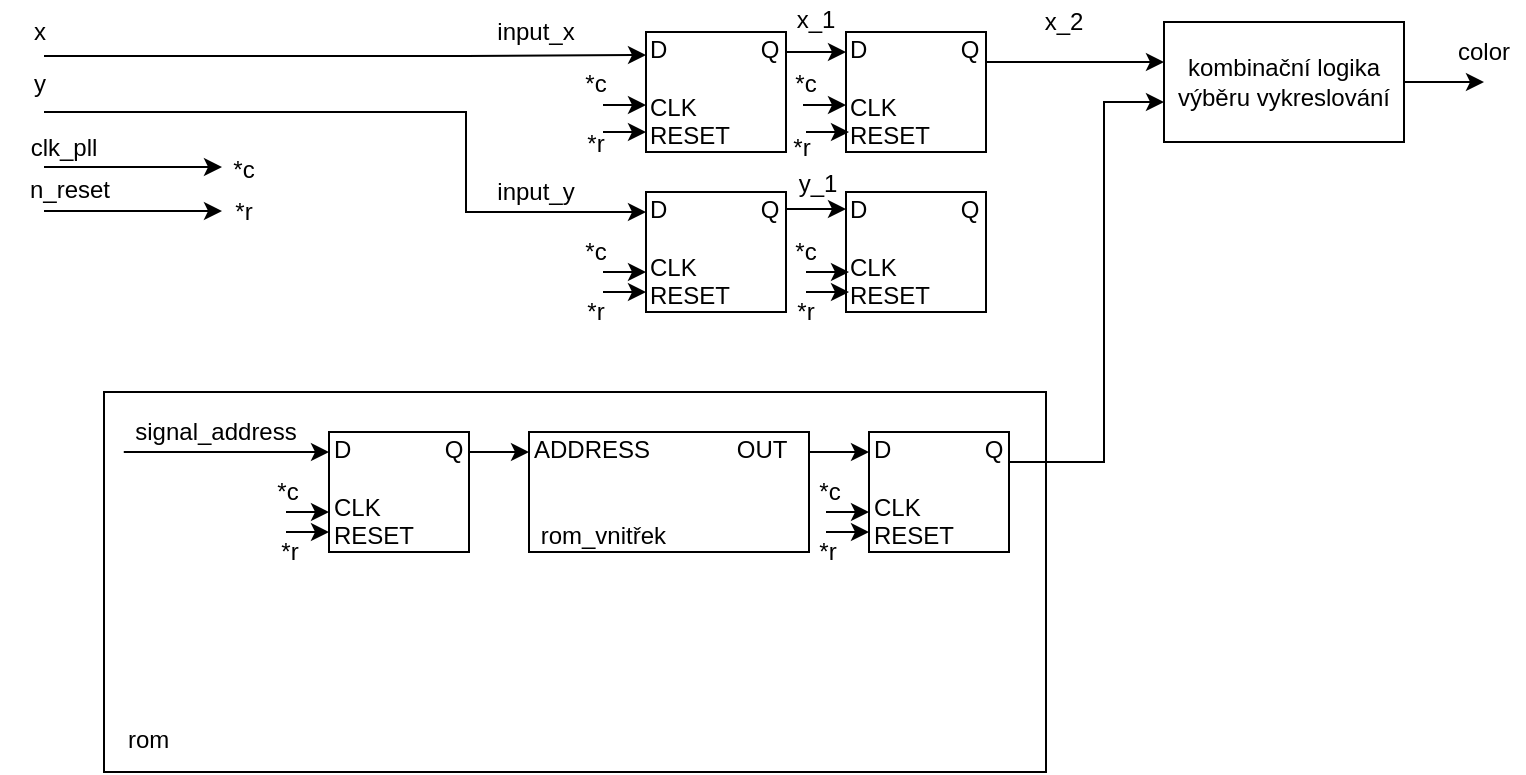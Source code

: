 <mxfile version="12.4.1" type="device" pages="1"><diagram id="Pk1GW9muj-ijmx9C6dgg" name="Page-1"><mxGraphModel dx="442" dy="685" grid="1" gridSize="10" guides="1" tooltips="1" connect="1" arrows="1" fold="1" page="1" pageScale="1" pageWidth="827" pageHeight="1169" math="0" shadow="0"><root><mxCell id="0"/><mxCell id="1" parent="0"/><mxCell id="eW8avVjr-BbtLighvr5B-111" value="&lt;br&gt;&lt;br&gt;&lt;br&gt;&lt;br&gt;&lt;br&gt;&lt;br&gt;&lt;br&gt;&lt;div&gt;&lt;span&gt;&lt;br&gt;&lt;/span&gt;&lt;/div&gt;&lt;div&gt;&lt;span&gt;&lt;br&gt;&lt;/span&gt;&lt;/div&gt;&lt;div&gt;&lt;span&gt;&lt;br&gt;&lt;/span&gt;&lt;/div&gt;&lt;div&gt;&lt;span&gt;&lt;br&gt;&lt;/span&gt;&lt;/div&gt;&lt;div&gt;&lt;span&gt;&amp;nbsp; &amp;nbsp;rom&lt;/span&gt;&lt;br&gt;&lt;/div&gt;" style="rounded=0;whiteSpace=wrap;html=1;align=left;" vertex="1" parent="1"><mxGeometry x="80" y="270" width="471" height="190" as="geometry"/></mxCell><mxCell id="eW8avVjr-BbtLighvr5B-2" value="ADDRESS&amp;nbsp; &amp;nbsp; &amp;nbsp; &amp;nbsp; &amp;nbsp; &amp;nbsp; &amp;nbsp;OUT&amp;nbsp; &amp;nbsp; &amp;nbsp;&lt;br&gt;&amp;nbsp; &amp;nbsp; &amp;nbsp; &amp;nbsp; &amp;nbsp; &amp;nbsp; &amp;nbsp; &amp;nbsp; &amp;nbsp; &amp;nbsp; &amp;nbsp; &amp;nbsp; &amp;nbsp; &amp;nbsp; &amp;nbsp; &amp;nbsp; &amp;nbsp;&amp;nbsp;&lt;br&gt;&amp;nbsp;rom_vnitřek&amp;nbsp; &amp;nbsp; &amp;nbsp;" style="rounded=0;whiteSpace=wrap;html=1;align=left;" vertex="1" parent="1"><mxGeometry x="292.5" y="290" width="140" height="60" as="geometry"/></mxCell><mxCell id="eW8avVjr-BbtLighvr5B-6" value="D&amp;nbsp; &amp;nbsp; &amp;nbsp; &amp;nbsp; &amp;nbsp; &amp;nbsp; &amp;nbsp; Q&lt;br&gt;&lt;br&gt;CLK&lt;br&gt;RESET" style="rounded=0;whiteSpace=wrap;html=1;align=left;" vertex="1" parent="1"><mxGeometry x="351" y="90" width="70" height="60" as="geometry"/></mxCell><mxCell id="eW8avVjr-BbtLighvr5B-117" style="edgeStyle=orthogonalEdgeStyle;rounded=0;orthogonalLoop=1;jettySize=auto;html=1;exitX=1;exitY=0.25;exitDx=0;exitDy=0;" edge="1" parent="1" source="eW8avVjr-BbtLighvr5B-8"><mxGeometry relative="1" as="geometry"><mxPoint x="610" y="105" as="targetPoint"/><Array as="points"><mxPoint x="610" y="105"/></Array></mxGeometry></mxCell><mxCell id="eW8avVjr-BbtLighvr5B-8" value="D&amp;nbsp; &amp;nbsp; &amp;nbsp; &amp;nbsp; &amp;nbsp; &amp;nbsp; &amp;nbsp; Q&lt;br&gt;&lt;br&gt;CLK&lt;br&gt;RESET" style="rounded=0;whiteSpace=wrap;html=1;align=left;" vertex="1" parent="1"><mxGeometry x="451" y="90" width="70" height="60" as="geometry"/></mxCell><mxCell id="eW8avVjr-BbtLighvr5B-10" value="D&amp;nbsp; &amp;nbsp; &amp;nbsp; &amp;nbsp; &amp;nbsp; &amp;nbsp; &amp;nbsp; Q&lt;br&gt;&lt;br&gt;CLK&lt;br&gt;RESET" style="rounded=0;whiteSpace=wrap;html=1;align=left;" vertex="1" parent="1"><mxGeometry x="351" y="170" width="70" height="60" as="geometry"/></mxCell><mxCell id="eW8avVjr-BbtLighvr5B-12" value="D&amp;nbsp; &amp;nbsp; &amp;nbsp; &amp;nbsp; &amp;nbsp; &amp;nbsp; &amp;nbsp; Q&lt;br&gt;&lt;br&gt;CLK&lt;br&gt;RESET" style="rounded=0;whiteSpace=wrap;html=1;align=left;" vertex="1" parent="1"><mxGeometry x="451" y="170" width="70" height="60" as="geometry"/></mxCell><mxCell id="eW8avVjr-BbtLighvr5B-43" style="edgeStyle=orthogonalEdgeStyle;rounded=0;orthogonalLoop=1;jettySize=auto;html=1;" edge="1" parent="1" target="eW8avVjr-BbtLighvr5B-10"><mxGeometry relative="1" as="geometry"><mxPoint x="50" y="130" as="sourcePoint"/><mxPoint x="321" y="180" as="targetPoint"/><Array as="points"><mxPoint x="261" y="180"/></Array></mxGeometry></mxCell><mxCell id="eW8avVjr-BbtLighvr5B-46" value="" style="endArrow=classic;html=1;" edge="1" parent="1"><mxGeometry width="50" height="50" relative="1" as="geometry"><mxPoint x="431" y="210" as="sourcePoint"/><mxPoint x="452.5" y="210" as="targetPoint"/></mxGeometry></mxCell><mxCell id="eW8avVjr-BbtLighvr5B-47" value="" style="endArrow=classic;html=1;" edge="1" parent="1"><mxGeometry width="50" height="50" relative="1" as="geometry"><mxPoint x="431" y="220" as="sourcePoint"/><mxPoint x="452.5" y="220" as="targetPoint"/></mxGeometry></mxCell><mxCell id="eW8avVjr-BbtLighvr5B-49" value="" style="endArrow=classic;html=1;" edge="1" parent="1"><mxGeometry width="50" height="50" relative="1" as="geometry"><mxPoint x="429.5" y="126.5" as="sourcePoint"/><mxPoint x="451" y="126.5" as="targetPoint"/></mxGeometry></mxCell><mxCell id="eW8avVjr-BbtLighvr5B-50" value="" style="endArrow=classic;html=1;" edge="1" parent="1"><mxGeometry width="50" height="50" relative="1" as="geometry"><mxPoint x="329.5" y="210" as="sourcePoint"/><mxPoint x="351" y="210" as="targetPoint"/></mxGeometry></mxCell><mxCell id="eW8avVjr-BbtLighvr5B-51" value="" style="endArrow=classic;html=1;" edge="1" parent="1"><mxGeometry width="50" height="50" relative="1" as="geometry"><mxPoint x="329.5" y="220" as="sourcePoint"/><mxPoint x="351" y="220" as="targetPoint"/></mxGeometry></mxCell><mxCell id="eW8avVjr-BbtLighvr5B-57" value="" style="endArrow=classic;html=1;" edge="1" parent="1"><mxGeometry width="50" height="50" relative="1" as="geometry"><mxPoint x="431" y="140" as="sourcePoint"/><mxPoint x="452.5" y="140" as="targetPoint"/></mxGeometry></mxCell><mxCell id="eW8avVjr-BbtLighvr5B-59" value="" style="endArrow=classic;html=1;" edge="1" parent="1"><mxGeometry width="50" height="50" relative="1" as="geometry"><mxPoint x="329.5" y="140" as="sourcePoint"/><mxPoint x="351" y="140" as="targetPoint"/></mxGeometry></mxCell><mxCell id="eW8avVjr-BbtLighvr5B-60" value="" style="endArrow=classic;html=1;" edge="1" parent="1"><mxGeometry width="50" height="50" relative="1" as="geometry"><mxPoint x="329.5" y="126.5" as="sourcePoint"/><mxPoint x="351" y="126.5" as="targetPoint"/></mxGeometry></mxCell><mxCell id="eW8avVjr-BbtLighvr5B-66" value="" style="endArrow=classic;html=1;" edge="1" parent="1"><mxGeometry width="50" height="50" relative="1" as="geometry"><mxPoint x="421" y="100" as="sourcePoint"/><mxPoint x="451" y="100" as="targetPoint"/></mxGeometry></mxCell><mxCell id="eW8avVjr-BbtLighvr5B-68" value="" style="endArrow=classic;html=1;" edge="1" parent="1"><mxGeometry width="50" height="50" relative="1" as="geometry"><mxPoint x="421" y="178.5" as="sourcePoint"/><mxPoint x="451" y="178.5" as="targetPoint"/></mxGeometry></mxCell><mxCell id="eW8avVjr-BbtLighvr5B-72" value="input_x" style="text;html=1;strokeColor=none;fillColor=none;align=center;verticalAlign=middle;whiteSpace=wrap;rounded=0;" vertex="1" parent="1"><mxGeometry x="276" y="80" width="40" height="20" as="geometry"/></mxCell><mxCell id="eW8avVjr-BbtLighvr5B-73" value="x_1" style="text;html=1;strokeColor=none;fillColor=none;align=center;verticalAlign=middle;whiteSpace=wrap;rounded=0;" vertex="1" parent="1"><mxGeometry x="415.5" y="74" width="40" height="20" as="geometry"/></mxCell><mxCell id="eW8avVjr-BbtLighvr5B-91" value="*c" style="text;html=1;strokeColor=none;fillColor=none;align=center;verticalAlign=middle;whiteSpace=wrap;rounded=0;" vertex="1" parent="1"><mxGeometry x="306" y="190" width="40" height="20" as="geometry"/></mxCell><mxCell id="eW8avVjr-BbtLighvr5B-92" value="*c" style="text;html=1;strokeColor=none;fillColor=none;align=center;verticalAlign=middle;whiteSpace=wrap;rounded=0;" vertex="1" parent="1"><mxGeometry x="306" y="106" width="40" height="20" as="geometry"/></mxCell><mxCell id="eW8avVjr-BbtLighvr5B-93" value="*c" style="text;html=1;strokeColor=none;fillColor=none;align=center;verticalAlign=middle;whiteSpace=wrap;rounded=0;" vertex="1" parent="1"><mxGeometry x="411" y="106" width="40" height="20" as="geometry"/></mxCell><mxCell id="eW8avVjr-BbtLighvr5B-95" value="*c" style="text;html=1;strokeColor=none;fillColor=none;align=center;verticalAlign=middle;whiteSpace=wrap;rounded=0;" vertex="1" parent="1"><mxGeometry x="411" y="190" width="40" height="20" as="geometry"/></mxCell><mxCell id="eW8avVjr-BbtLighvr5B-97" value="*r" style="text;html=1;strokeColor=none;fillColor=none;align=center;verticalAlign=middle;whiteSpace=wrap;rounded=0;" vertex="1" parent="1"><mxGeometry x="306" y="220" width="40" height="20" as="geometry"/></mxCell><mxCell id="eW8avVjr-BbtLighvr5B-98" value="*r" style="text;html=1;strokeColor=none;fillColor=none;align=center;verticalAlign=middle;whiteSpace=wrap;rounded=0;" vertex="1" parent="1"><mxGeometry x="306" y="136" width="40" height="20" as="geometry"/></mxCell><mxCell id="eW8avVjr-BbtLighvr5B-99" value="*r" style="text;html=1;strokeColor=none;fillColor=none;align=center;verticalAlign=middle;whiteSpace=wrap;rounded=0;" vertex="1" parent="1"><mxGeometry x="411" y="220" width="40" height="20" as="geometry"/></mxCell><mxCell id="eW8avVjr-BbtLighvr5B-102" value="*r" style="text;html=1;strokeColor=none;fillColor=none;align=center;verticalAlign=middle;whiteSpace=wrap;rounded=0;" vertex="1" parent="1"><mxGeometry x="408.5" y="138" width="40" height="20" as="geometry"/></mxCell><mxCell id="eW8avVjr-BbtLighvr5B-107" style="edgeStyle=orthogonalEdgeStyle;rounded=0;orthogonalLoop=1;jettySize=auto;html=1;" edge="1" parent="1"><mxGeometry relative="1" as="geometry"><mxPoint x="50" y="102" as="sourcePoint"/><mxPoint x="351" y="101.5" as="targetPoint"/><Array as="points"><mxPoint x="261" y="101.5"/></Array></mxGeometry></mxCell><mxCell id="eW8avVjr-BbtLighvr5B-109" value="D&amp;nbsp; &amp;nbsp; &amp;nbsp; &amp;nbsp; &amp;nbsp; &amp;nbsp; &amp;nbsp; Q&lt;br&gt;&lt;br&gt;CLK&lt;br&gt;RESET" style="rounded=0;whiteSpace=wrap;html=1;align=left;" vertex="1" parent="1"><mxGeometry x="192.5" y="290" width="70" height="60" as="geometry"/></mxCell><mxCell id="eW8avVjr-BbtLighvr5B-116" style="edgeStyle=orthogonalEdgeStyle;rounded=0;orthogonalLoop=1;jettySize=auto;html=1;exitX=1;exitY=0.25;exitDx=0;exitDy=0;" edge="1" parent="1" source="eW8avVjr-BbtLighvr5B-110"><mxGeometry relative="1" as="geometry"><mxPoint x="610" y="125" as="targetPoint"/><Array as="points"><mxPoint x="580" y="305"/><mxPoint x="580" y="125"/></Array></mxGeometry></mxCell><mxCell id="eW8avVjr-BbtLighvr5B-110" value="D&amp;nbsp; &amp;nbsp; &amp;nbsp; &amp;nbsp; &amp;nbsp; &amp;nbsp; &amp;nbsp; Q&lt;br&gt;&lt;br&gt;CLK&lt;br&gt;RESET" style="rounded=0;whiteSpace=wrap;html=1;align=left;" vertex="1" parent="1"><mxGeometry x="462.5" y="290" width="70" height="60" as="geometry"/></mxCell><mxCell id="eW8avVjr-BbtLighvr5B-112" value="" style="endArrow=classic;html=1;" edge="1" parent="1"><mxGeometry width="50" height="50" relative="1" as="geometry"><mxPoint x="262.5" y="300" as="sourcePoint"/><mxPoint x="292.5" y="300" as="targetPoint"/></mxGeometry></mxCell><mxCell id="eW8avVjr-BbtLighvr5B-113" value="" style="endArrow=classic;html=1;" edge="1" parent="1"><mxGeometry width="50" height="50" relative="1" as="geometry"><mxPoint x="432.5" y="300" as="sourcePoint"/><mxPoint x="462.5" y="300" as="targetPoint"/></mxGeometry></mxCell><mxCell id="eW8avVjr-BbtLighvr5B-126" style="edgeStyle=orthogonalEdgeStyle;rounded=0;orthogonalLoop=1;jettySize=auto;html=1;exitX=1;exitY=0.5;exitDx=0;exitDy=0;" edge="1" parent="1" source="eW8avVjr-BbtLighvr5B-114"><mxGeometry relative="1" as="geometry"><mxPoint x="770" y="115" as="targetPoint"/></mxGeometry></mxCell><mxCell id="eW8avVjr-BbtLighvr5B-114" value="kombinační logika výběru vykreslování" style="rounded=0;whiteSpace=wrap;html=1;" vertex="1" parent="1"><mxGeometry x="610" y="85" width="120" height="60" as="geometry"/></mxCell><mxCell id="eW8avVjr-BbtLighvr5B-118" value="" style="endArrow=classic;html=1;" edge="1" parent="1"><mxGeometry width="50" height="50" relative="1" as="geometry"><mxPoint x="171" y="330" as="sourcePoint"/><mxPoint x="192.5" y="330" as="targetPoint"/></mxGeometry></mxCell><mxCell id="eW8avVjr-BbtLighvr5B-119" value="" style="endArrow=classic;html=1;" edge="1" parent="1"><mxGeometry width="50" height="50" relative="1" as="geometry"><mxPoint x="171" y="340" as="sourcePoint"/><mxPoint x="192.5" y="340" as="targetPoint"/></mxGeometry></mxCell><mxCell id="eW8avVjr-BbtLighvr5B-120" value="*c" style="text;html=1;strokeColor=none;fillColor=none;align=center;verticalAlign=middle;whiteSpace=wrap;rounded=0;" vertex="1" parent="1"><mxGeometry x="151.5" y="310" width="40" height="20" as="geometry"/></mxCell><mxCell id="eW8avVjr-BbtLighvr5B-121" value="*r" style="text;html=1;strokeColor=none;fillColor=none;align=center;verticalAlign=middle;whiteSpace=wrap;rounded=0;" vertex="1" parent="1"><mxGeometry x="152.5" y="340" width="40" height="20" as="geometry"/></mxCell><mxCell id="eW8avVjr-BbtLighvr5B-122" value="" style="endArrow=classic;html=1;" edge="1" parent="1"><mxGeometry width="50" height="50" relative="1" as="geometry"><mxPoint x="441" y="330" as="sourcePoint"/><mxPoint x="462.5" y="330" as="targetPoint"/></mxGeometry></mxCell><mxCell id="eW8avVjr-BbtLighvr5B-123" value="" style="endArrow=classic;html=1;" edge="1" parent="1"><mxGeometry width="50" height="50" relative="1" as="geometry"><mxPoint x="441" y="340" as="sourcePoint"/><mxPoint x="462.5" y="340" as="targetPoint"/></mxGeometry></mxCell><mxCell id="eW8avVjr-BbtLighvr5B-124" value="*c" style="text;html=1;strokeColor=none;fillColor=none;align=center;verticalAlign=middle;whiteSpace=wrap;rounded=0;" vertex="1" parent="1"><mxGeometry x="422.5" y="310" width="40" height="20" as="geometry"/></mxCell><mxCell id="eW8avVjr-BbtLighvr5B-125" value="*r" style="text;html=1;strokeColor=none;fillColor=none;align=center;verticalAlign=middle;whiteSpace=wrap;rounded=0;" vertex="1" parent="1"><mxGeometry x="421.5" y="340" width="40" height="20" as="geometry"/></mxCell><mxCell id="eW8avVjr-BbtLighvr5B-127" value="x_2" style="text;html=1;strokeColor=none;fillColor=none;align=center;verticalAlign=middle;whiteSpace=wrap;rounded=0;" vertex="1" parent="1"><mxGeometry x="540" y="75" width="40" height="20" as="geometry"/></mxCell><mxCell id="eW8avVjr-BbtLighvr5B-129" value="y_1" style="text;html=1;strokeColor=none;fillColor=none;align=center;verticalAlign=middle;whiteSpace=wrap;rounded=0;" vertex="1" parent="1"><mxGeometry x="417" y="156" width="40" height="20" as="geometry"/></mxCell><mxCell id="eW8avVjr-BbtLighvr5B-130" value="input_y" style="text;html=1;strokeColor=none;fillColor=none;align=center;verticalAlign=middle;whiteSpace=wrap;rounded=0;" vertex="1" parent="1"><mxGeometry x="276" y="160" width="40" height="20" as="geometry"/></mxCell><mxCell id="eW8avVjr-BbtLighvr5B-131" style="edgeStyle=orthogonalEdgeStyle;rounded=0;orthogonalLoop=1;jettySize=auto;html=1;exitX=1;exitY=0.25;exitDx=0;exitDy=0;" edge="1" parent="1"><mxGeometry relative="1" as="geometry"><mxPoint x="50" y="157.5" as="sourcePoint"/><mxPoint x="139" y="157.5" as="targetPoint"/><Array as="points"><mxPoint x="139" y="157.5"/></Array></mxGeometry></mxCell><mxCell id="eW8avVjr-BbtLighvr5B-132" style="edgeStyle=orthogonalEdgeStyle;rounded=0;orthogonalLoop=1;jettySize=auto;html=1;exitX=1;exitY=0.25;exitDx=0;exitDy=0;" edge="1" parent="1"><mxGeometry relative="1" as="geometry"><mxPoint x="50" y="179.5" as="sourcePoint"/><mxPoint x="139" y="179.5" as="targetPoint"/><Array as="points"><mxPoint x="139" y="179"/></Array></mxGeometry></mxCell><mxCell id="eW8avVjr-BbtLighvr5B-133" value="*c" style="text;html=1;strokeColor=none;fillColor=none;align=center;verticalAlign=middle;whiteSpace=wrap;rounded=0;" vertex="1" parent="1"><mxGeometry x="130" y="149" width="40" height="20" as="geometry"/></mxCell><mxCell id="eW8avVjr-BbtLighvr5B-134" value="*r" style="text;html=1;strokeColor=none;fillColor=none;align=center;verticalAlign=middle;whiteSpace=wrap;rounded=0;" vertex="1" parent="1"><mxGeometry x="130" y="170" width="40" height="20" as="geometry"/></mxCell><mxCell id="eW8avVjr-BbtLighvr5B-135" value="clk_pll" style="text;html=1;strokeColor=none;fillColor=none;align=center;verticalAlign=middle;whiteSpace=wrap;rounded=0;" vertex="1" parent="1"><mxGeometry x="40" y="138" width="40" height="20" as="geometry"/></mxCell><mxCell id="eW8avVjr-BbtLighvr5B-136" value="n_reset" style="text;html=1;strokeColor=none;fillColor=none;align=center;verticalAlign=middle;whiteSpace=wrap;rounded=0;" vertex="1" parent="1"><mxGeometry x="43" y="159" width="40" height="20" as="geometry"/></mxCell><mxCell id="eW8avVjr-BbtLighvr5B-137" value="y" style="text;html=1;strokeColor=none;fillColor=none;align=center;verticalAlign=middle;whiteSpace=wrap;rounded=0;" vertex="1" parent="1"><mxGeometry x="28" y="106" width="40" height="20" as="geometry"/></mxCell><mxCell id="eW8avVjr-BbtLighvr5B-138" value="x" style="text;html=1;strokeColor=none;fillColor=none;align=center;verticalAlign=middle;whiteSpace=wrap;rounded=0;" vertex="1" parent="1"><mxGeometry x="28" y="80" width="40" height="20" as="geometry"/></mxCell><mxCell id="eW8avVjr-BbtLighvr5B-139" value="color" style="text;html=1;strokeColor=none;fillColor=none;align=center;verticalAlign=middle;whiteSpace=wrap;rounded=0;" vertex="1" parent="1"><mxGeometry x="750" y="90" width="40" height="20" as="geometry"/></mxCell><mxCell id="eW8avVjr-BbtLighvr5B-140" value="" style="endArrow=classic;html=1;exitX=0.021;exitY=0.158;exitDx=0;exitDy=0;exitPerimeter=0;" edge="1" parent="1" source="eW8avVjr-BbtLighvr5B-111"><mxGeometry width="50" height="50" relative="1" as="geometry"><mxPoint x="162.5" y="300" as="sourcePoint"/><mxPoint x="192.5" y="300" as="targetPoint"/></mxGeometry></mxCell><mxCell id="eW8avVjr-BbtLighvr5B-141" value="signal_address" style="text;html=1;strokeColor=none;fillColor=none;align=center;verticalAlign=middle;whiteSpace=wrap;rounded=0;" vertex="1" parent="1"><mxGeometry x="116" y="280" width="40" height="20" as="geometry"/></mxCell></root></mxGraphModel></diagram></mxfile>